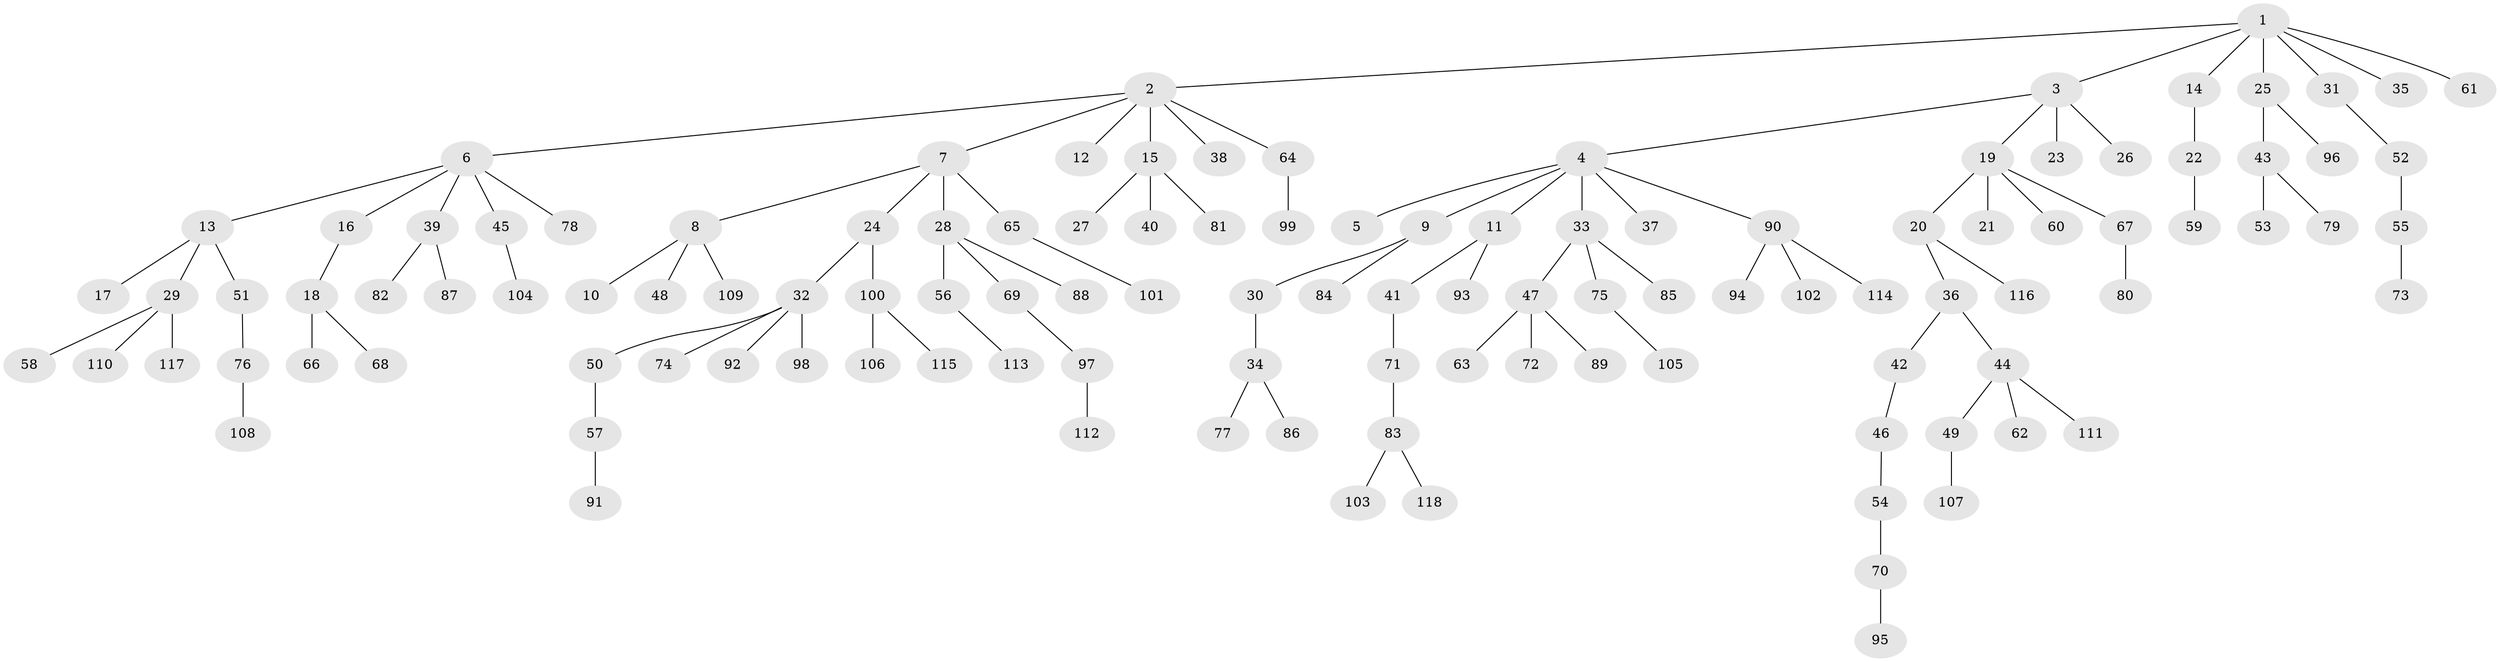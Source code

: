 // Generated by graph-tools (version 1.1) at 2025/11/02/27/25 16:11:25]
// undirected, 118 vertices, 117 edges
graph export_dot {
graph [start="1"]
  node [color=gray90,style=filled];
  1;
  2;
  3;
  4;
  5;
  6;
  7;
  8;
  9;
  10;
  11;
  12;
  13;
  14;
  15;
  16;
  17;
  18;
  19;
  20;
  21;
  22;
  23;
  24;
  25;
  26;
  27;
  28;
  29;
  30;
  31;
  32;
  33;
  34;
  35;
  36;
  37;
  38;
  39;
  40;
  41;
  42;
  43;
  44;
  45;
  46;
  47;
  48;
  49;
  50;
  51;
  52;
  53;
  54;
  55;
  56;
  57;
  58;
  59;
  60;
  61;
  62;
  63;
  64;
  65;
  66;
  67;
  68;
  69;
  70;
  71;
  72;
  73;
  74;
  75;
  76;
  77;
  78;
  79;
  80;
  81;
  82;
  83;
  84;
  85;
  86;
  87;
  88;
  89;
  90;
  91;
  92;
  93;
  94;
  95;
  96;
  97;
  98;
  99;
  100;
  101;
  102;
  103;
  104;
  105;
  106;
  107;
  108;
  109;
  110;
  111;
  112;
  113;
  114;
  115;
  116;
  117;
  118;
  1 -- 2;
  1 -- 3;
  1 -- 14;
  1 -- 25;
  1 -- 31;
  1 -- 35;
  1 -- 61;
  2 -- 6;
  2 -- 7;
  2 -- 12;
  2 -- 15;
  2 -- 38;
  2 -- 64;
  3 -- 4;
  3 -- 19;
  3 -- 23;
  3 -- 26;
  4 -- 5;
  4 -- 9;
  4 -- 11;
  4 -- 33;
  4 -- 37;
  4 -- 90;
  6 -- 13;
  6 -- 16;
  6 -- 39;
  6 -- 45;
  6 -- 78;
  7 -- 8;
  7 -- 24;
  7 -- 28;
  7 -- 65;
  8 -- 10;
  8 -- 48;
  8 -- 109;
  9 -- 30;
  9 -- 84;
  11 -- 41;
  11 -- 93;
  13 -- 17;
  13 -- 29;
  13 -- 51;
  14 -- 22;
  15 -- 27;
  15 -- 40;
  15 -- 81;
  16 -- 18;
  18 -- 66;
  18 -- 68;
  19 -- 20;
  19 -- 21;
  19 -- 60;
  19 -- 67;
  20 -- 36;
  20 -- 116;
  22 -- 59;
  24 -- 32;
  24 -- 100;
  25 -- 43;
  25 -- 96;
  28 -- 56;
  28 -- 69;
  28 -- 88;
  29 -- 58;
  29 -- 110;
  29 -- 117;
  30 -- 34;
  31 -- 52;
  32 -- 50;
  32 -- 74;
  32 -- 92;
  32 -- 98;
  33 -- 47;
  33 -- 75;
  33 -- 85;
  34 -- 77;
  34 -- 86;
  36 -- 42;
  36 -- 44;
  39 -- 82;
  39 -- 87;
  41 -- 71;
  42 -- 46;
  43 -- 53;
  43 -- 79;
  44 -- 49;
  44 -- 62;
  44 -- 111;
  45 -- 104;
  46 -- 54;
  47 -- 63;
  47 -- 72;
  47 -- 89;
  49 -- 107;
  50 -- 57;
  51 -- 76;
  52 -- 55;
  54 -- 70;
  55 -- 73;
  56 -- 113;
  57 -- 91;
  64 -- 99;
  65 -- 101;
  67 -- 80;
  69 -- 97;
  70 -- 95;
  71 -- 83;
  75 -- 105;
  76 -- 108;
  83 -- 103;
  83 -- 118;
  90 -- 94;
  90 -- 102;
  90 -- 114;
  97 -- 112;
  100 -- 106;
  100 -- 115;
}
